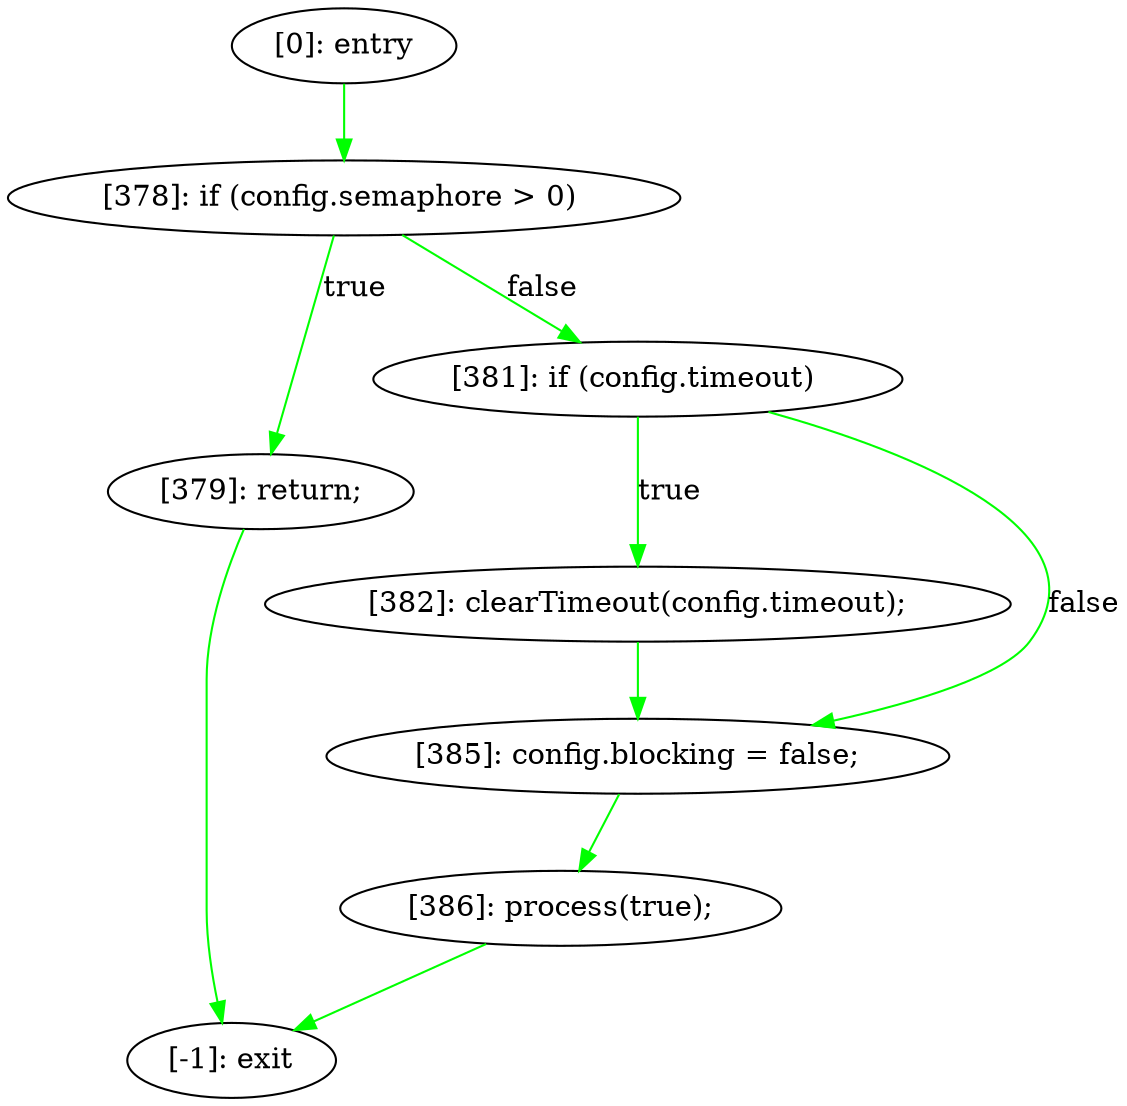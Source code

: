 digraph {
"0" [label="[378]: if (config.semaphore > 0) "] 
"1" [label="[379]: return;\n"] 
"2" [label="[-1]: exit"] 
"3" [label="[0]: entry"] 
"4" [label="[382]: clearTimeout(config.timeout);\n"] 
"5" [label="[381]: if (config.timeout) "] 
"6" [label="[385]: config.blocking = false;\n"] 
"7" [label="[386]: process(true);\n"] 
"0" -> "1" [label="true" color="green"] 
"0" -> "5" [label="false" color="green"] 
"1" -> "2" [label="" color="green"] 
"3" -> "0" [label="" color="green"] 
"4" -> "6" [label="" color="green"] 
"5" -> "4" [label="true" color="green"] 
"5" -> "6" [label="false" color="green"] 
"6" -> "7" [label="" color="green"] 
"7" -> "2" [label="" color="green"] 
}

